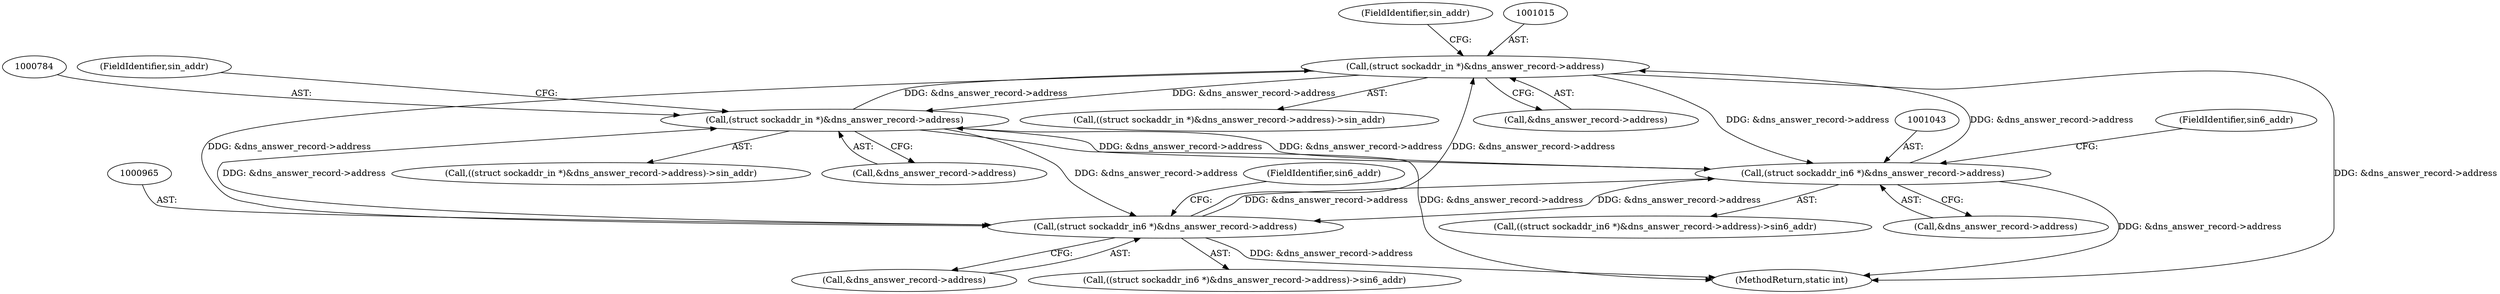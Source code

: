 digraph "0_haproxy_efbbdf72992cd20458259962346044cafd9331c0@pointer" {
"1001014" [label="(Call,(struct sockaddr_in *)&dns_answer_record->address)"];
"1000783" [label="(Call,(struct sockaddr_in *)&dns_answer_record->address)"];
"1001042" [label="(Call,(struct sockaddr_in6 *)&dns_answer_record->address)"];
"1001014" [label="(Call,(struct sockaddr_in *)&dns_answer_record->address)"];
"1000964" [label="(Call,(struct sockaddr_in6 *)&dns_answer_record->address)"];
"1001042" [label="(Call,(struct sockaddr_in6 *)&dns_answer_record->address)"];
"1000783" [label="(Call,(struct sockaddr_in *)&dns_answer_record->address)"];
"1000782" [label="(Call,((struct sockaddr_in *)&dns_answer_record->address)->sin_addr)"];
"1000785" [label="(Call,&dns_answer_record->address)"];
"1001013" [label="(Call,((struct sockaddr_in *)&dns_answer_record->address)->sin_addr)"];
"1001156" [label="(MethodReturn,static int)"];
"1000789" [label="(FieldIdentifier,sin_addr)"];
"1001014" [label="(Call,(struct sockaddr_in *)&dns_answer_record->address)"];
"1001016" [label="(Call,&dns_answer_record->address)"];
"1001020" [label="(FieldIdentifier,sin_addr)"];
"1000970" [label="(FieldIdentifier,sin6_addr)"];
"1000966" [label="(Call,&dns_answer_record->address)"];
"1001048" [label="(FieldIdentifier,sin6_addr)"];
"1000963" [label="(Call,((struct sockaddr_in6 *)&dns_answer_record->address)->sin6_addr)"];
"1000964" [label="(Call,(struct sockaddr_in6 *)&dns_answer_record->address)"];
"1001044" [label="(Call,&dns_answer_record->address)"];
"1001041" [label="(Call,((struct sockaddr_in6 *)&dns_answer_record->address)->sin6_addr)"];
"1001014" -> "1001013"  [label="AST: "];
"1001014" -> "1001016"  [label="CFG: "];
"1001015" -> "1001014"  [label="AST: "];
"1001016" -> "1001014"  [label="AST: "];
"1001020" -> "1001014"  [label="CFG: "];
"1001014" -> "1001156"  [label="DDG: &dns_answer_record->address"];
"1001014" -> "1000783"  [label="DDG: &dns_answer_record->address"];
"1001014" -> "1000964"  [label="DDG: &dns_answer_record->address"];
"1000783" -> "1001014"  [label="DDG: &dns_answer_record->address"];
"1001042" -> "1001014"  [label="DDG: &dns_answer_record->address"];
"1000964" -> "1001014"  [label="DDG: &dns_answer_record->address"];
"1001014" -> "1001042"  [label="DDG: &dns_answer_record->address"];
"1000783" -> "1000782"  [label="AST: "];
"1000783" -> "1000785"  [label="CFG: "];
"1000784" -> "1000783"  [label="AST: "];
"1000785" -> "1000783"  [label="AST: "];
"1000789" -> "1000783"  [label="CFG: "];
"1000783" -> "1001156"  [label="DDG: &dns_answer_record->address"];
"1001042" -> "1000783"  [label="DDG: &dns_answer_record->address"];
"1000964" -> "1000783"  [label="DDG: &dns_answer_record->address"];
"1000783" -> "1000964"  [label="DDG: &dns_answer_record->address"];
"1000783" -> "1001042"  [label="DDG: &dns_answer_record->address"];
"1001042" -> "1001041"  [label="AST: "];
"1001042" -> "1001044"  [label="CFG: "];
"1001043" -> "1001042"  [label="AST: "];
"1001044" -> "1001042"  [label="AST: "];
"1001048" -> "1001042"  [label="CFG: "];
"1001042" -> "1001156"  [label="DDG: &dns_answer_record->address"];
"1001042" -> "1000964"  [label="DDG: &dns_answer_record->address"];
"1000964" -> "1001042"  [label="DDG: &dns_answer_record->address"];
"1000964" -> "1000963"  [label="AST: "];
"1000964" -> "1000966"  [label="CFG: "];
"1000965" -> "1000964"  [label="AST: "];
"1000966" -> "1000964"  [label="AST: "];
"1000970" -> "1000964"  [label="CFG: "];
"1000964" -> "1001156"  [label="DDG: &dns_answer_record->address"];
}
